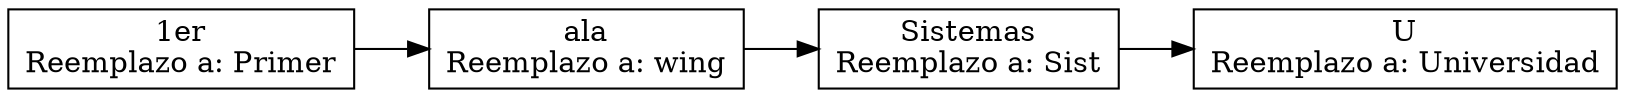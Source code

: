 digraph listaPalabrasReemplazadas{ 
rankdir=LR; 
node[shape=record]; 
node0[label="1er\nReemplazo a: Primer"]; 
node0->node1; 
node1[label="ala\nReemplazo a: wing"]; 
node1->node2; 
node2[label="Sistemas\nReemplazo a: Sist"]; 
node2->node3; 
node3[label="U\nReemplazo a: Universidad"]; 
}